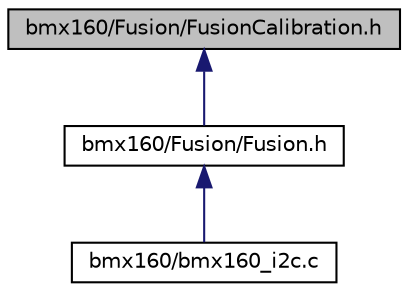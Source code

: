 digraph "bmx160/Fusion/FusionCalibration.h"
{
  edge [fontname="Helvetica",fontsize="10",labelfontname="Helvetica",labelfontsize="10"];
  node [fontname="Helvetica",fontsize="10",shape=record];
  Node1 [label="bmx160/Fusion/FusionCalibration.h",height=0.2,width=0.4,color="black", fillcolor="grey75", style="filled", fontcolor="black"];
  Node1 -> Node2 [dir="back",color="midnightblue",fontsize="10",style="solid",fontname="Helvetica"];
  Node2 [label="bmx160/Fusion/Fusion.h",height=0.2,width=0.4,color="black", fillcolor="white", style="filled",URL="$_fusion_8h.html",tooltip="Main header file for the library. This is the only file that needs to be included when using the libr..."];
  Node2 -> Node3 [dir="back",color="midnightblue",fontsize="10",style="solid",fontname="Helvetica"];
  Node3 [label="bmx160/bmx160_i2c.c",height=0.2,width=0.4,color="black", fillcolor="white", style="filled",URL="$bmx160__i2c_8c.html",tooltip="BMX160 Driver funcs. "];
}
